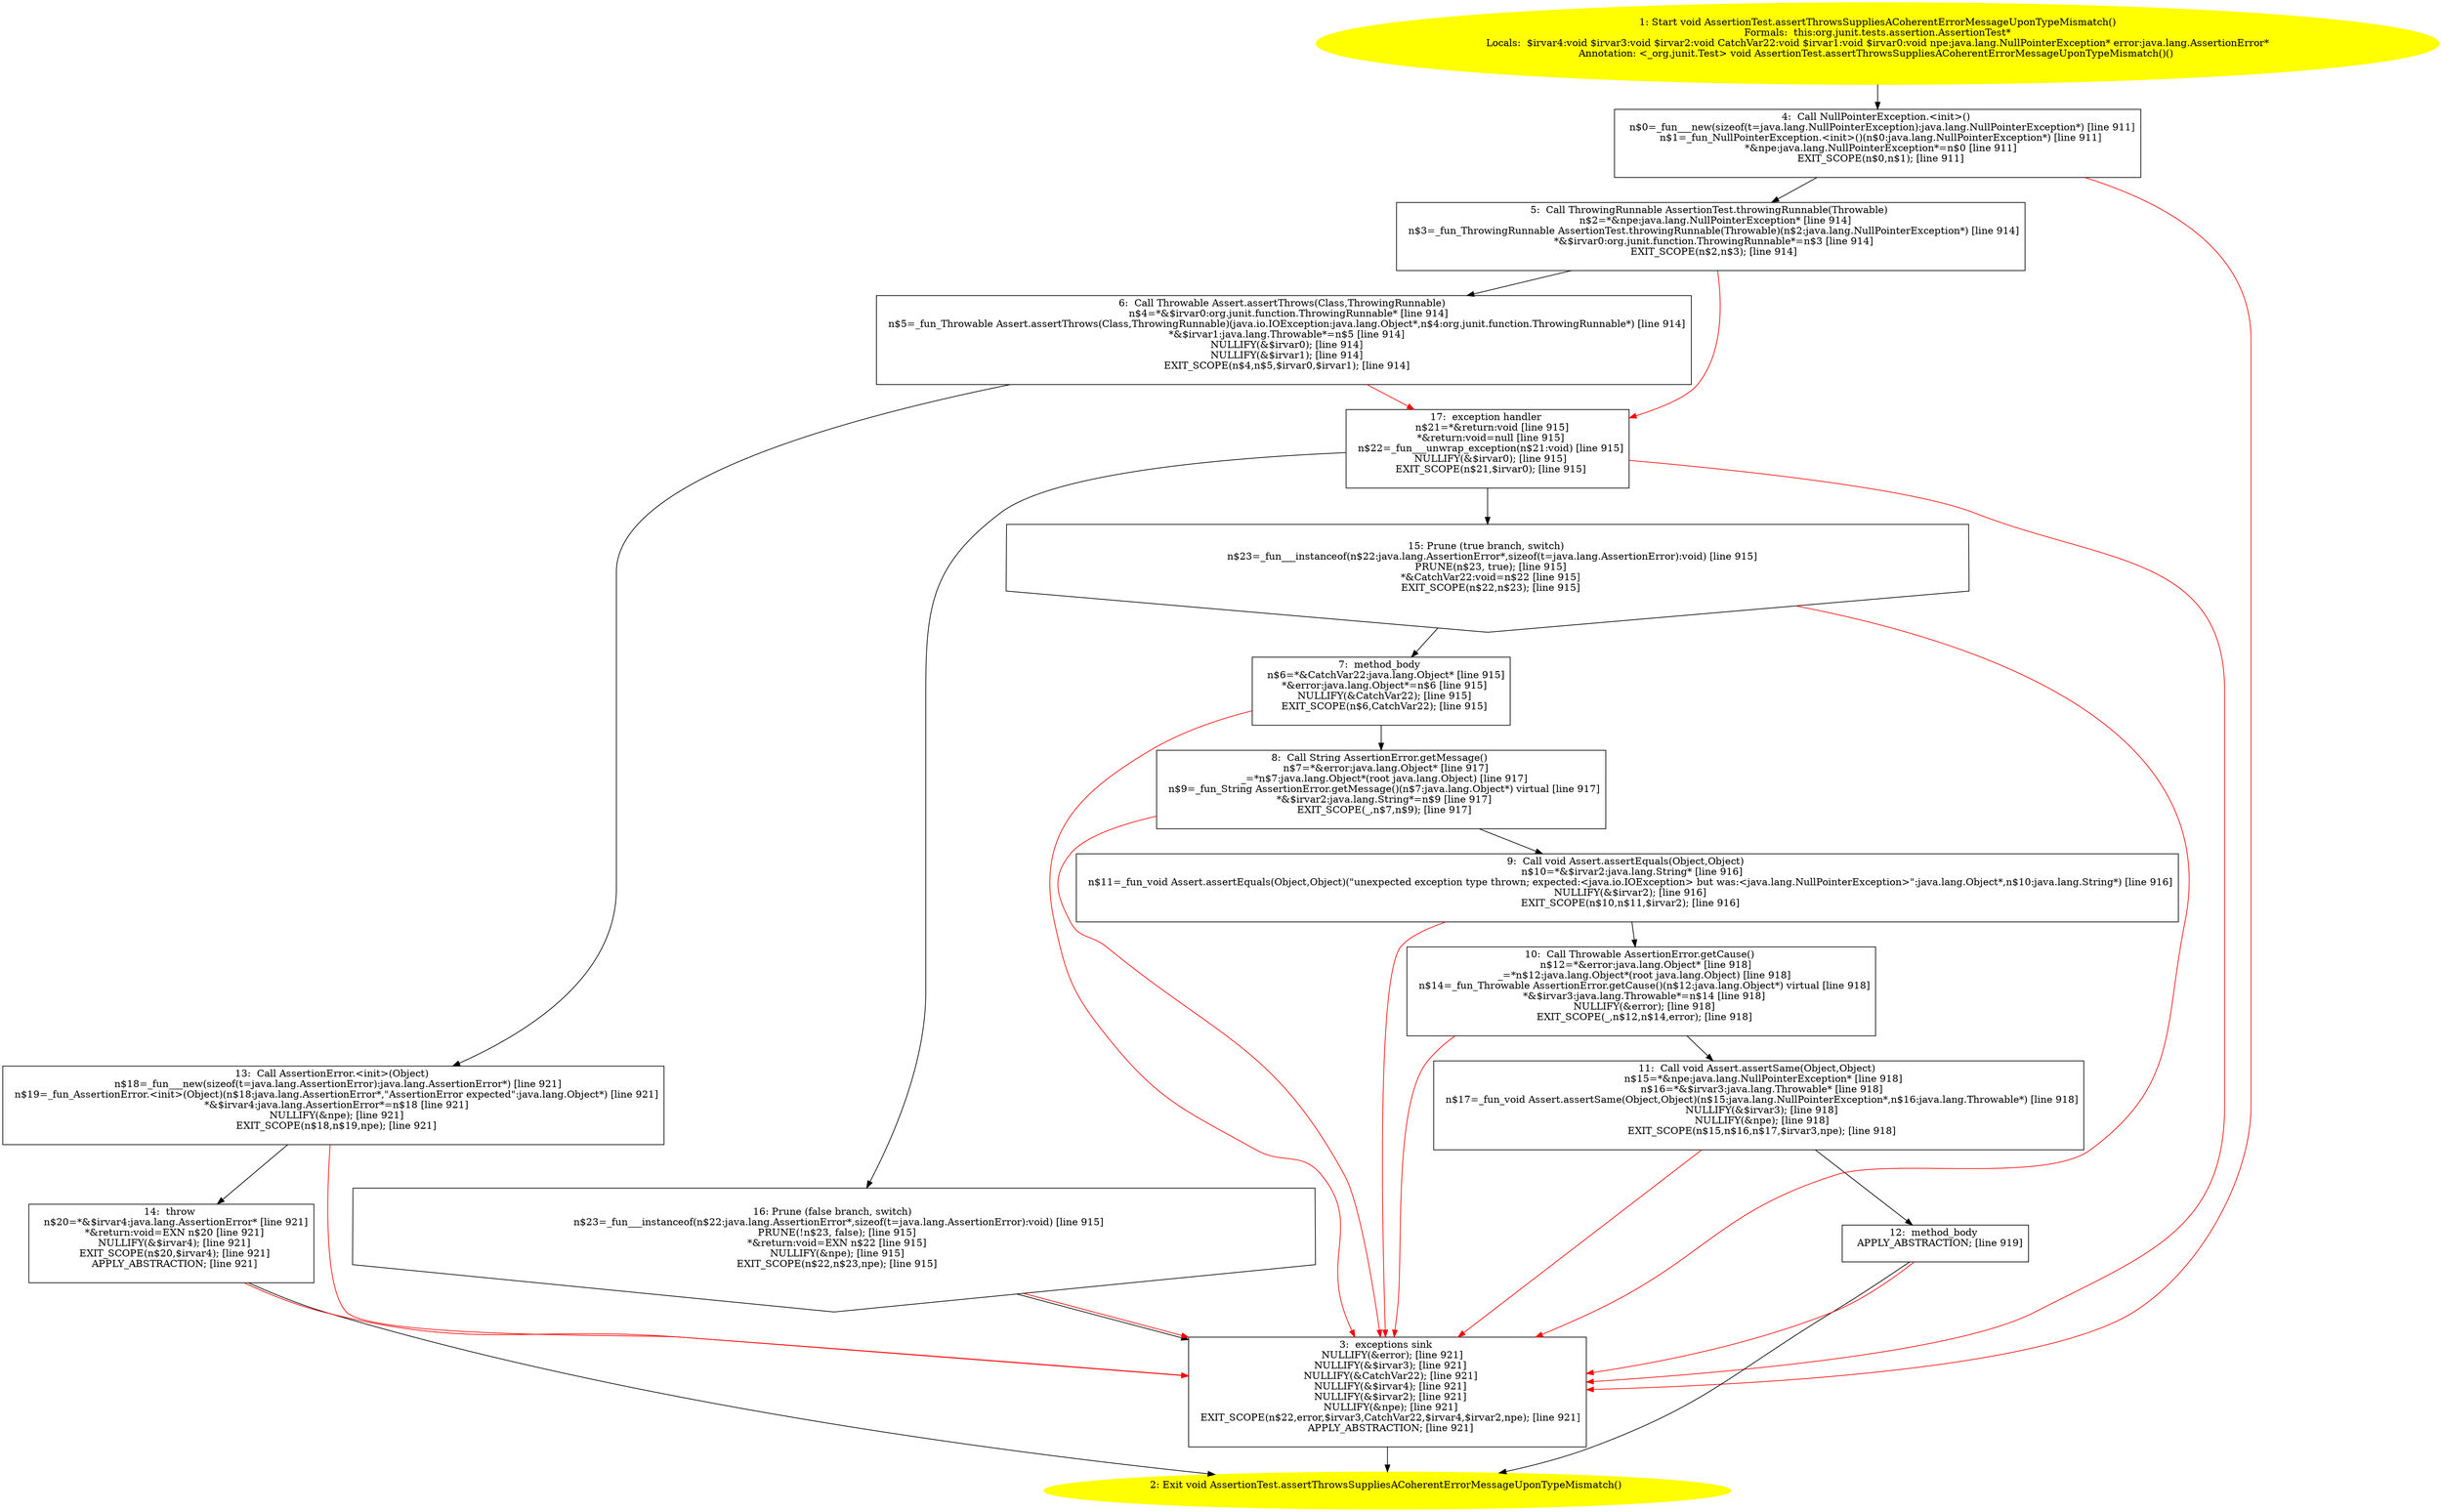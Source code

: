 /* @generated */
digraph cfg {
"org.junit.tests.assertion.AssertionTest.assertThrowsSuppliesACoherentErrorMessageUponTypeMismatch():.36fa30bc7272755055a4879635c9b3e9_1" [label="1: Start void AssertionTest.assertThrowsSuppliesACoherentErrorMessageUponTypeMismatch()\nFormals:  this:org.junit.tests.assertion.AssertionTest*\nLocals:  $irvar4:void $irvar3:void $irvar2:void CatchVar22:void $irvar1:void $irvar0:void npe:java.lang.NullPointerException* error:java.lang.AssertionError*\nAnnotation: <_org.junit.Test> void AssertionTest.assertThrowsSuppliesACoherentErrorMessageUponTypeMismatch()() \n  " color=yellow style=filled]
	

	 "org.junit.tests.assertion.AssertionTest.assertThrowsSuppliesACoherentErrorMessageUponTypeMismatch():.36fa30bc7272755055a4879635c9b3e9_1" -> "org.junit.tests.assertion.AssertionTest.assertThrowsSuppliesACoherentErrorMessageUponTypeMismatch():.36fa30bc7272755055a4879635c9b3e9_4" ;
"org.junit.tests.assertion.AssertionTest.assertThrowsSuppliesACoherentErrorMessageUponTypeMismatch():.36fa30bc7272755055a4879635c9b3e9_2" [label="2: Exit void AssertionTest.assertThrowsSuppliesACoherentErrorMessageUponTypeMismatch() \n  " color=yellow style=filled]
	

"org.junit.tests.assertion.AssertionTest.assertThrowsSuppliesACoherentErrorMessageUponTypeMismatch():.36fa30bc7272755055a4879635c9b3e9_3" [label="3:  exceptions sink \n   NULLIFY(&error); [line 921]\n  NULLIFY(&$irvar3); [line 921]\n  NULLIFY(&CatchVar22); [line 921]\n  NULLIFY(&$irvar4); [line 921]\n  NULLIFY(&$irvar2); [line 921]\n  NULLIFY(&npe); [line 921]\n  EXIT_SCOPE(n$22,error,$irvar3,CatchVar22,$irvar4,$irvar2,npe); [line 921]\n  APPLY_ABSTRACTION; [line 921]\n " shape="box"]
	

	 "org.junit.tests.assertion.AssertionTest.assertThrowsSuppliesACoherentErrorMessageUponTypeMismatch():.36fa30bc7272755055a4879635c9b3e9_3" -> "org.junit.tests.assertion.AssertionTest.assertThrowsSuppliesACoherentErrorMessageUponTypeMismatch():.36fa30bc7272755055a4879635c9b3e9_2" ;
"org.junit.tests.assertion.AssertionTest.assertThrowsSuppliesACoherentErrorMessageUponTypeMismatch():.36fa30bc7272755055a4879635c9b3e9_4" [label="4:  Call NullPointerException.<init>() \n   n$0=_fun___new(sizeof(t=java.lang.NullPointerException):java.lang.NullPointerException*) [line 911]\n  n$1=_fun_NullPointerException.<init>()(n$0:java.lang.NullPointerException*) [line 911]\n  *&npe:java.lang.NullPointerException*=n$0 [line 911]\n  EXIT_SCOPE(n$0,n$1); [line 911]\n " shape="box"]
	

	 "org.junit.tests.assertion.AssertionTest.assertThrowsSuppliesACoherentErrorMessageUponTypeMismatch():.36fa30bc7272755055a4879635c9b3e9_4" -> "org.junit.tests.assertion.AssertionTest.assertThrowsSuppliesACoherentErrorMessageUponTypeMismatch():.36fa30bc7272755055a4879635c9b3e9_5" ;
	 "org.junit.tests.assertion.AssertionTest.assertThrowsSuppliesACoherentErrorMessageUponTypeMismatch():.36fa30bc7272755055a4879635c9b3e9_4" -> "org.junit.tests.assertion.AssertionTest.assertThrowsSuppliesACoherentErrorMessageUponTypeMismatch():.36fa30bc7272755055a4879635c9b3e9_3" [color="red" ];
"org.junit.tests.assertion.AssertionTest.assertThrowsSuppliesACoherentErrorMessageUponTypeMismatch():.36fa30bc7272755055a4879635c9b3e9_5" [label="5:  Call ThrowingRunnable AssertionTest.throwingRunnable(Throwable) \n   n$2=*&npe:java.lang.NullPointerException* [line 914]\n  n$3=_fun_ThrowingRunnable AssertionTest.throwingRunnable(Throwable)(n$2:java.lang.NullPointerException*) [line 914]\n  *&$irvar0:org.junit.function.ThrowingRunnable*=n$3 [line 914]\n  EXIT_SCOPE(n$2,n$3); [line 914]\n " shape="box"]
	

	 "org.junit.tests.assertion.AssertionTest.assertThrowsSuppliesACoherentErrorMessageUponTypeMismatch():.36fa30bc7272755055a4879635c9b3e9_5" -> "org.junit.tests.assertion.AssertionTest.assertThrowsSuppliesACoherentErrorMessageUponTypeMismatch():.36fa30bc7272755055a4879635c9b3e9_6" ;
	 "org.junit.tests.assertion.AssertionTest.assertThrowsSuppliesACoherentErrorMessageUponTypeMismatch():.36fa30bc7272755055a4879635c9b3e9_5" -> "org.junit.tests.assertion.AssertionTest.assertThrowsSuppliesACoherentErrorMessageUponTypeMismatch():.36fa30bc7272755055a4879635c9b3e9_17" [color="red" ];
"org.junit.tests.assertion.AssertionTest.assertThrowsSuppliesACoherentErrorMessageUponTypeMismatch():.36fa30bc7272755055a4879635c9b3e9_6" [label="6:  Call Throwable Assert.assertThrows(Class,ThrowingRunnable) \n   n$4=*&$irvar0:org.junit.function.ThrowingRunnable* [line 914]\n  n$5=_fun_Throwable Assert.assertThrows(Class,ThrowingRunnable)(java.io.IOException:java.lang.Object*,n$4:org.junit.function.ThrowingRunnable*) [line 914]\n  *&$irvar1:java.lang.Throwable*=n$5 [line 914]\n  NULLIFY(&$irvar0); [line 914]\n  NULLIFY(&$irvar1); [line 914]\n  EXIT_SCOPE(n$4,n$5,$irvar0,$irvar1); [line 914]\n " shape="box"]
	

	 "org.junit.tests.assertion.AssertionTest.assertThrowsSuppliesACoherentErrorMessageUponTypeMismatch():.36fa30bc7272755055a4879635c9b3e9_6" -> "org.junit.tests.assertion.AssertionTest.assertThrowsSuppliesACoherentErrorMessageUponTypeMismatch():.36fa30bc7272755055a4879635c9b3e9_13" ;
	 "org.junit.tests.assertion.AssertionTest.assertThrowsSuppliesACoherentErrorMessageUponTypeMismatch():.36fa30bc7272755055a4879635c9b3e9_6" -> "org.junit.tests.assertion.AssertionTest.assertThrowsSuppliesACoherentErrorMessageUponTypeMismatch():.36fa30bc7272755055a4879635c9b3e9_17" [color="red" ];
"org.junit.tests.assertion.AssertionTest.assertThrowsSuppliesACoherentErrorMessageUponTypeMismatch():.36fa30bc7272755055a4879635c9b3e9_7" [label="7:  method_body \n   n$6=*&CatchVar22:java.lang.Object* [line 915]\n  *&error:java.lang.Object*=n$6 [line 915]\n  NULLIFY(&CatchVar22); [line 915]\n  EXIT_SCOPE(n$6,CatchVar22); [line 915]\n " shape="box"]
	

	 "org.junit.tests.assertion.AssertionTest.assertThrowsSuppliesACoherentErrorMessageUponTypeMismatch():.36fa30bc7272755055a4879635c9b3e9_7" -> "org.junit.tests.assertion.AssertionTest.assertThrowsSuppliesACoherentErrorMessageUponTypeMismatch():.36fa30bc7272755055a4879635c9b3e9_8" ;
	 "org.junit.tests.assertion.AssertionTest.assertThrowsSuppliesACoherentErrorMessageUponTypeMismatch():.36fa30bc7272755055a4879635c9b3e9_7" -> "org.junit.tests.assertion.AssertionTest.assertThrowsSuppliesACoherentErrorMessageUponTypeMismatch():.36fa30bc7272755055a4879635c9b3e9_3" [color="red" ];
"org.junit.tests.assertion.AssertionTest.assertThrowsSuppliesACoherentErrorMessageUponTypeMismatch():.36fa30bc7272755055a4879635c9b3e9_8" [label="8:  Call String AssertionError.getMessage() \n   n$7=*&error:java.lang.Object* [line 917]\n  _=*n$7:java.lang.Object*(root java.lang.Object) [line 917]\n  n$9=_fun_String AssertionError.getMessage()(n$7:java.lang.Object*) virtual [line 917]\n  *&$irvar2:java.lang.String*=n$9 [line 917]\n  EXIT_SCOPE(_,n$7,n$9); [line 917]\n " shape="box"]
	

	 "org.junit.tests.assertion.AssertionTest.assertThrowsSuppliesACoherentErrorMessageUponTypeMismatch():.36fa30bc7272755055a4879635c9b3e9_8" -> "org.junit.tests.assertion.AssertionTest.assertThrowsSuppliesACoherentErrorMessageUponTypeMismatch():.36fa30bc7272755055a4879635c9b3e9_9" ;
	 "org.junit.tests.assertion.AssertionTest.assertThrowsSuppliesACoherentErrorMessageUponTypeMismatch():.36fa30bc7272755055a4879635c9b3e9_8" -> "org.junit.tests.assertion.AssertionTest.assertThrowsSuppliesACoherentErrorMessageUponTypeMismatch():.36fa30bc7272755055a4879635c9b3e9_3" [color="red" ];
"org.junit.tests.assertion.AssertionTest.assertThrowsSuppliesACoherentErrorMessageUponTypeMismatch():.36fa30bc7272755055a4879635c9b3e9_9" [label="9:  Call void Assert.assertEquals(Object,Object) \n   n$10=*&$irvar2:java.lang.String* [line 916]\n  n$11=_fun_void Assert.assertEquals(Object,Object)(\"unexpected exception type thrown; expected:<java.io.IOException> but was:<java.lang.NullPointerException>\":java.lang.Object*,n$10:java.lang.String*) [line 916]\n  NULLIFY(&$irvar2); [line 916]\n  EXIT_SCOPE(n$10,n$11,$irvar2); [line 916]\n " shape="box"]
	

	 "org.junit.tests.assertion.AssertionTest.assertThrowsSuppliesACoherentErrorMessageUponTypeMismatch():.36fa30bc7272755055a4879635c9b3e9_9" -> "org.junit.tests.assertion.AssertionTest.assertThrowsSuppliesACoherentErrorMessageUponTypeMismatch():.36fa30bc7272755055a4879635c9b3e9_10" ;
	 "org.junit.tests.assertion.AssertionTest.assertThrowsSuppliesACoherentErrorMessageUponTypeMismatch():.36fa30bc7272755055a4879635c9b3e9_9" -> "org.junit.tests.assertion.AssertionTest.assertThrowsSuppliesACoherentErrorMessageUponTypeMismatch():.36fa30bc7272755055a4879635c9b3e9_3" [color="red" ];
"org.junit.tests.assertion.AssertionTest.assertThrowsSuppliesACoherentErrorMessageUponTypeMismatch():.36fa30bc7272755055a4879635c9b3e9_10" [label="10:  Call Throwable AssertionError.getCause() \n   n$12=*&error:java.lang.Object* [line 918]\n  _=*n$12:java.lang.Object*(root java.lang.Object) [line 918]\n  n$14=_fun_Throwable AssertionError.getCause()(n$12:java.lang.Object*) virtual [line 918]\n  *&$irvar3:java.lang.Throwable*=n$14 [line 918]\n  NULLIFY(&error); [line 918]\n  EXIT_SCOPE(_,n$12,n$14,error); [line 918]\n " shape="box"]
	

	 "org.junit.tests.assertion.AssertionTest.assertThrowsSuppliesACoherentErrorMessageUponTypeMismatch():.36fa30bc7272755055a4879635c9b3e9_10" -> "org.junit.tests.assertion.AssertionTest.assertThrowsSuppliesACoherentErrorMessageUponTypeMismatch():.36fa30bc7272755055a4879635c9b3e9_11" ;
	 "org.junit.tests.assertion.AssertionTest.assertThrowsSuppliesACoherentErrorMessageUponTypeMismatch():.36fa30bc7272755055a4879635c9b3e9_10" -> "org.junit.tests.assertion.AssertionTest.assertThrowsSuppliesACoherentErrorMessageUponTypeMismatch():.36fa30bc7272755055a4879635c9b3e9_3" [color="red" ];
"org.junit.tests.assertion.AssertionTest.assertThrowsSuppliesACoherentErrorMessageUponTypeMismatch():.36fa30bc7272755055a4879635c9b3e9_11" [label="11:  Call void Assert.assertSame(Object,Object) \n   n$15=*&npe:java.lang.NullPointerException* [line 918]\n  n$16=*&$irvar3:java.lang.Throwable* [line 918]\n  n$17=_fun_void Assert.assertSame(Object,Object)(n$15:java.lang.NullPointerException*,n$16:java.lang.Throwable*) [line 918]\n  NULLIFY(&$irvar3); [line 918]\n  NULLIFY(&npe); [line 918]\n  EXIT_SCOPE(n$15,n$16,n$17,$irvar3,npe); [line 918]\n " shape="box"]
	

	 "org.junit.tests.assertion.AssertionTest.assertThrowsSuppliesACoherentErrorMessageUponTypeMismatch():.36fa30bc7272755055a4879635c9b3e9_11" -> "org.junit.tests.assertion.AssertionTest.assertThrowsSuppliesACoherentErrorMessageUponTypeMismatch():.36fa30bc7272755055a4879635c9b3e9_12" ;
	 "org.junit.tests.assertion.AssertionTest.assertThrowsSuppliesACoherentErrorMessageUponTypeMismatch():.36fa30bc7272755055a4879635c9b3e9_11" -> "org.junit.tests.assertion.AssertionTest.assertThrowsSuppliesACoherentErrorMessageUponTypeMismatch():.36fa30bc7272755055a4879635c9b3e9_3" [color="red" ];
"org.junit.tests.assertion.AssertionTest.assertThrowsSuppliesACoherentErrorMessageUponTypeMismatch():.36fa30bc7272755055a4879635c9b3e9_12" [label="12:  method_body \n   APPLY_ABSTRACTION; [line 919]\n " shape="box"]
	

	 "org.junit.tests.assertion.AssertionTest.assertThrowsSuppliesACoherentErrorMessageUponTypeMismatch():.36fa30bc7272755055a4879635c9b3e9_12" -> "org.junit.tests.assertion.AssertionTest.assertThrowsSuppliesACoherentErrorMessageUponTypeMismatch():.36fa30bc7272755055a4879635c9b3e9_2" ;
	 "org.junit.tests.assertion.AssertionTest.assertThrowsSuppliesACoherentErrorMessageUponTypeMismatch():.36fa30bc7272755055a4879635c9b3e9_12" -> "org.junit.tests.assertion.AssertionTest.assertThrowsSuppliesACoherentErrorMessageUponTypeMismatch():.36fa30bc7272755055a4879635c9b3e9_3" [color="red" ];
"org.junit.tests.assertion.AssertionTest.assertThrowsSuppliesACoherentErrorMessageUponTypeMismatch():.36fa30bc7272755055a4879635c9b3e9_13" [label="13:  Call AssertionError.<init>(Object) \n   n$18=_fun___new(sizeof(t=java.lang.AssertionError):java.lang.AssertionError*) [line 921]\n  n$19=_fun_AssertionError.<init>(Object)(n$18:java.lang.AssertionError*,\"AssertionError expected\":java.lang.Object*) [line 921]\n  *&$irvar4:java.lang.AssertionError*=n$18 [line 921]\n  NULLIFY(&npe); [line 921]\n  EXIT_SCOPE(n$18,n$19,npe); [line 921]\n " shape="box"]
	

	 "org.junit.tests.assertion.AssertionTest.assertThrowsSuppliesACoherentErrorMessageUponTypeMismatch():.36fa30bc7272755055a4879635c9b3e9_13" -> "org.junit.tests.assertion.AssertionTest.assertThrowsSuppliesACoherentErrorMessageUponTypeMismatch():.36fa30bc7272755055a4879635c9b3e9_14" ;
	 "org.junit.tests.assertion.AssertionTest.assertThrowsSuppliesACoherentErrorMessageUponTypeMismatch():.36fa30bc7272755055a4879635c9b3e9_13" -> "org.junit.tests.assertion.AssertionTest.assertThrowsSuppliesACoherentErrorMessageUponTypeMismatch():.36fa30bc7272755055a4879635c9b3e9_3" [color="red" ];
"org.junit.tests.assertion.AssertionTest.assertThrowsSuppliesACoherentErrorMessageUponTypeMismatch():.36fa30bc7272755055a4879635c9b3e9_14" [label="14:  throw \n   n$20=*&$irvar4:java.lang.AssertionError* [line 921]\n  *&return:void=EXN n$20 [line 921]\n  NULLIFY(&$irvar4); [line 921]\n  EXIT_SCOPE(n$20,$irvar4); [line 921]\n  APPLY_ABSTRACTION; [line 921]\n " shape="box"]
	

	 "org.junit.tests.assertion.AssertionTest.assertThrowsSuppliesACoherentErrorMessageUponTypeMismatch():.36fa30bc7272755055a4879635c9b3e9_14" -> "org.junit.tests.assertion.AssertionTest.assertThrowsSuppliesACoherentErrorMessageUponTypeMismatch():.36fa30bc7272755055a4879635c9b3e9_2" ;
	 "org.junit.tests.assertion.AssertionTest.assertThrowsSuppliesACoherentErrorMessageUponTypeMismatch():.36fa30bc7272755055a4879635c9b3e9_14" -> "org.junit.tests.assertion.AssertionTest.assertThrowsSuppliesACoherentErrorMessageUponTypeMismatch():.36fa30bc7272755055a4879635c9b3e9_3" [color="red" ];
"org.junit.tests.assertion.AssertionTest.assertThrowsSuppliesACoherentErrorMessageUponTypeMismatch():.36fa30bc7272755055a4879635c9b3e9_15" [label="15: Prune (true branch, switch) \n   n$23=_fun___instanceof(n$22:java.lang.AssertionError*,sizeof(t=java.lang.AssertionError):void) [line 915]\n  PRUNE(n$23, true); [line 915]\n  *&CatchVar22:void=n$22 [line 915]\n  EXIT_SCOPE(n$22,n$23); [line 915]\n " shape="invhouse"]
	

	 "org.junit.tests.assertion.AssertionTest.assertThrowsSuppliesACoherentErrorMessageUponTypeMismatch():.36fa30bc7272755055a4879635c9b3e9_15" -> "org.junit.tests.assertion.AssertionTest.assertThrowsSuppliesACoherentErrorMessageUponTypeMismatch():.36fa30bc7272755055a4879635c9b3e9_7" ;
	 "org.junit.tests.assertion.AssertionTest.assertThrowsSuppliesACoherentErrorMessageUponTypeMismatch():.36fa30bc7272755055a4879635c9b3e9_15" -> "org.junit.tests.assertion.AssertionTest.assertThrowsSuppliesACoherentErrorMessageUponTypeMismatch():.36fa30bc7272755055a4879635c9b3e9_3" [color="red" ];
"org.junit.tests.assertion.AssertionTest.assertThrowsSuppliesACoherentErrorMessageUponTypeMismatch():.36fa30bc7272755055a4879635c9b3e9_16" [label="16: Prune (false branch, switch) \n   n$23=_fun___instanceof(n$22:java.lang.AssertionError*,sizeof(t=java.lang.AssertionError):void) [line 915]\n  PRUNE(!n$23, false); [line 915]\n  *&return:void=EXN n$22 [line 915]\n  NULLIFY(&npe); [line 915]\n  EXIT_SCOPE(n$22,n$23,npe); [line 915]\n " shape="invhouse"]
	

	 "org.junit.tests.assertion.AssertionTest.assertThrowsSuppliesACoherentErrorMessageUponTypeMismatch():.36fa30bc7272755055a4879635c9b3e9_16" -> "org.junit.tests.assertion.AssertionTest.assertThrowsSuppliesACoherentErrorMessageUponTypeMismatch():.36fa30bc7272755055a4879635c9b3e9_3" ;
	 "org.junit.tests.assertion.AssertionTest.assertThrowsSuppliesACoherentErrorMessageUponTypeMismatch():.36fa30bc7272755055a4879635c9b3e9_16" -> "org.junit.tests.assertion.AssertionTest.assertThrowsSuppliesACoherentErrorMessageUponTypeMismatch():.36fa30bc7272755055a4879635c9b3e9_3" [color="red" ];
"org.junit.tests.assertion.AssertionTest.assertThrowsSuppliesACoherentErrorMessageUponTypeMismatch():.36fa30bc7272755055a4879635c9b3e9_17" [label="17:  exception handler \n   n$21=*&return:void [line 915]\n  *&return:void=null [line 915]\n  n$22=_fun___unwrap_exception(n$21:void) [line 915]\n  NULLIFY(&$irvar0); [line 915]\n  EXIT_SCOPE(n$21,$irvar0); [line 915]\n " shape="box"]
	

	 "org.junit.tests.assertion.AssertionTest.assertThrowsSuppliesACoherentErrorMessageUponTypeMismatch():.36fa30bc7272755055a4879635c9b3e9_17" -> "org.junit.tests.assertion.AssertionTest.assertThrowsSuppliesACoherentErrorMessageUponTypeMismatch():.36fa30bc7272755055a4879635c9b3e9_15" ;
	 "org.junit.tests.assertion.AssertionTest.assertThrowsSuppliesACoherentErrorMessageUponTypeMismatch():.36fa30bc7272755055a4879635c9b3e9_17" -> "org.junit.tests.assertion.AssertionTest.assertThrowsSuppliesACoherentErrorMessageUponTypeMismatch():.36fa30bc7272755055a4879635c9b3e9_16" ;
	 "org.junit.tests.assertion.AssertionTest.assertThrowsSuppliesACoherentErrorMessageUponTypeMismatch():.36fa30bc7272755055a4879635c9b3e9_17" -> "org.junit.tests.assertion.AssertionTest.assertThrowsSuppliesACoherentErrorMessageUponTypeMismatch():.36fa30bc7272755055a4879635c9b3e9_3" [color="red" ];
}
